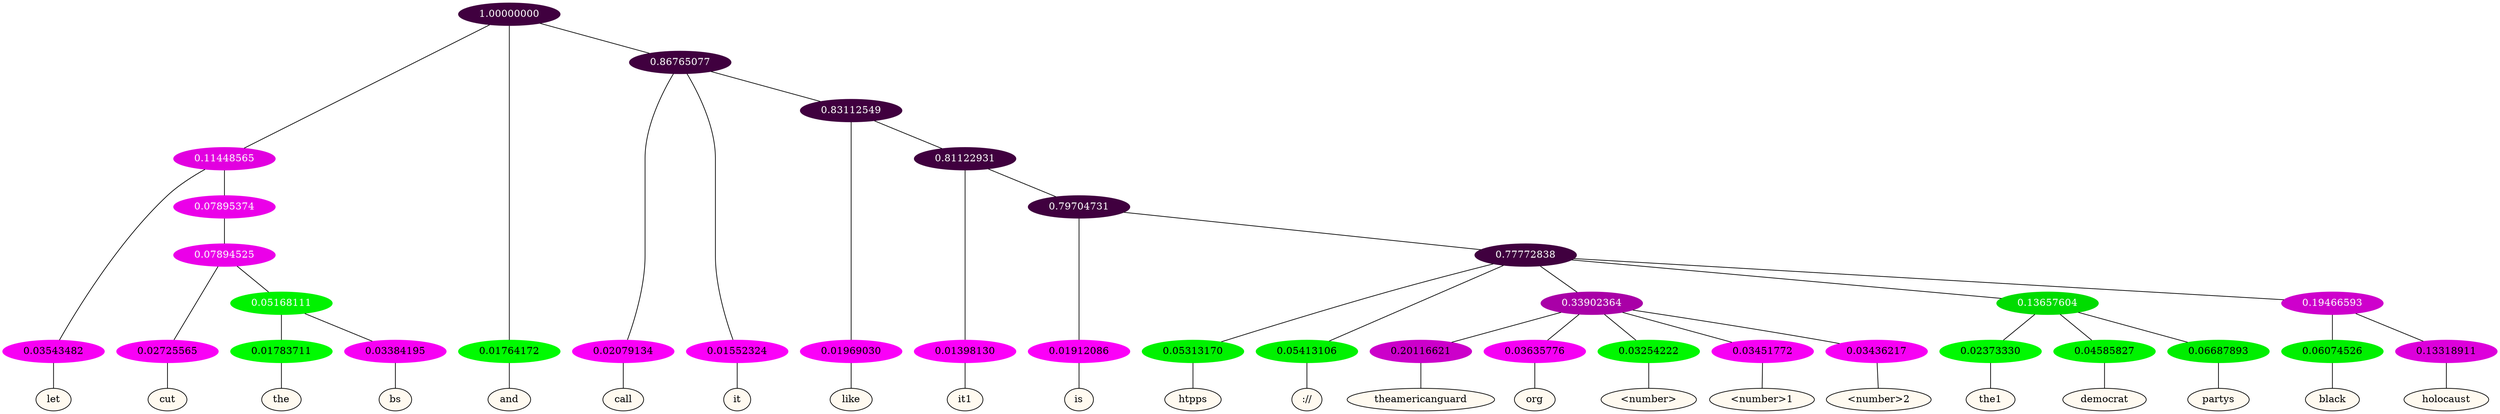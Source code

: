 graph {
	node [format=png height=0.15 nodesep=0.001 ordering=out overlap=prism overlap_scaling=0.01 ranksep=0.001 ratio=0.2 style=filled width=0.15]
	{
		rank=same
		a_w_4 [label=let color=black fillcolor=floralwhite style="filled,solid"]
		a_w_12 [label=cut color=black fillcolor=floralwhite style="filled,solid"]
		a_w_16 [label=the color=black fillcolor=floralwhite style="filled,solid"]
		a_w_17 [label=bs color=black fillcolor=floralwhite style="filled,solid"]
		a_w_2 [label=and color=black fillcolor=floralwhite style="filled,solid"]
		a_w_6 [label=call color=black fillcolor=floralwhite style="filled,solid"]
		a_w_7 [label=it color=black fillcolor=floralwhite style="filled,solid"]
		a_w_10 [label=like color=black fillcolor=floralwhite style="filled,solid"]
		a_w_14 [label=it1 color=black fillcolor=floralwhite style="filled,solid"]
		a_w_18 [label=is color=black fillcolor=floralwhite style="filled,solid"]
		a_w_20 [label=htpps color=black fillcolor=floralwhite style="filled,solid"]
		a_w_21 [label="://" color=black fillcolor=floralwhite style="filled,solid"]
		a_w_25 [label=theamericanguard color=black fillcolor=floralwhite style="filled,solid"]
		a_w_26 [label=org color=black fillcolor=floralwhite style="filled,solid"]
		a_w_27 [label="\<number\>" color=black fillcolor=floralwhite style="filled,solid"]
		a_w_28 [label="\<number\>1" color=black fillcolor=floralwhite style="filled,solid"]
		a_w_29 [label="\<number\>2" color=black fillcolor=floralwhite style="filled,solid"]
		a_w_30 [label=the1 color=black fillcolor=floralwhite style="filled,solid"]
		a_w_31 [label=democrat color=black fillcolor=floralwhite style="filled,solid"]
		a_w_32 [label=partys color=black fillcolor=floralwhite style="filled,solid"]
		a_w_33 [label=black color=black fillcolor=floralwhite style="filled,solid"]
		a_w_34 [label=holocaust color=black fillcolor=floralwhite style="filled,solid"]
	}
	a_n_4 -- a_w_4
	a_n_12 -- a_w_12
	a_n_16 -- a_w_16
	a_n_17 -- a_w_17
	a_n_2 -- a_w_2
	a_n_6 -- a_w_6
	a_n_7 -- a_w_7
	a_n_10 -- a_w_10
	a_n_14 -- a_w_14
	a_n_18 -- a_w_18
	a_n_20 -- a_w_20
	a_n_21 -- a_w_21
	a_n_25 -- a_w_25
	a_n_26 -- a_w_26
	a_n_27 -- a_w_27
	a_n_28 -- a_w_28
	a_n_29 -- a_w_29
	a_n_30 -- a_w_30
	a_n_31 -- a_w_31
	a_n_32 -- a_w_32
	a_n_33 -- a_w_33
	a_n_34 -- a_w_34
	{
		rank=same
		a_n_4 [label=0.03543482 color="0.835 1.000 0.965" fontcolor=black]
		a_n_12 [label=0.02725565 color="0.835 1.000 0.973" fontcolor=black]
		a_n_16 [label=0.01783711 color="0.334 1.000 0.982" fontcolor=black]
		a_n_17 [label=0.03384195 color="0.835 1.000 0.966" fontcolor=black]
		a_n_2 [label=0.01764172 color="0.334 1.000 0.982" fontcolor=black]
		a_n_6 [label=0.02079134 color="0.835 1.000 0.979" fontcolor=black]
		a_n_7 [label=0.01552324 color="0.835 1.000 0.984" fontcolor=black]
		a_n_10 [label=0.01969030 color="0.835 1.000 0.980" fontcolor=black]
		a_n_14 [label=0.01398130 color="0.835 1.000 0.986" fontcolor=black]
		a_n_18 [label=0.01912086 color="0.835 1.000 0.981" fontcolor=black]
		a_n_20 [label=0.05313170 color="0.334 1.000 0.947" fontcolor=black]
		a_n_21 [label=0.05413106 color="0.334 1.000 0.946" fontcolor=black]
		a_n_25 [label=0.20116621 color="0.835 1.000 0.799" fontcolor=black]
		a_n_26 [label=0.03635776 color="0.835 1.000 0.964" fontcolor=black]
		a_n_27 [label=0.03254222 color="0.334 1.000 0.967" fontcolor=black]
		a_n_28 [label=0.03451772 color="0.835 1.000 0.965" fontcolor=black]
		a_n_29 [label=0.03436217 color="0.835 1.000 0.966" fontcolor=black]
		a_n_30 [label=0.02373330 color="0.334 1.000 0.976" fontcolor=black]
		a_n_31 [label=0.04585827 color="0.334 1.000 0.954" fontcolor=black]
		a_n_32 [label=0.06687893 color="0.334 1.000 0.933" fontcolor=black]
		a_n_33 [label=0.06074526 color="0.334 1.000 0.939" fontcolor=black]
		a_n_34 [label=0.13318911 color="0.835 1.000 0.867" fontcolor=black]
	}
	a_n_0 [label=1.00000000 color="0.835 1.000 0.250" fontcolor=grey99]
	a_n_1 [label=0.11448565 color="0.835 1.000 0.886" fontcolor=grey99]
	a_n_0 -- a_n_1
	a_n_0 -- a_n_2
	a_n_3 [label=0.86765077 color="0.835 1.000 0.250" fontcolor=grey99]
	a_n_0 -- a_n_3
	a_n_1 -- a_n_4
	a_n_5 [label=0.07895374 color="0.835 1.000 0.921" fontcolor=grey99]
	a_n_1 -- a_n_5
	a_n_3 -- a_n_6
	a_n_3 -- a_n_7
	a_n_8 [label=0.83112549 color="0.835 1.000 0.250" fontcolor=grey99]
	a_n_3 -- a_n_8
	a_n_9 [label=0.07894525 color="0.835 1.000 0.921" fontcolor=grey99]
	a_n_5 -- a_n_9
	a_n_8 -- a_n_10
	a_n_11 [label=0.81122931 color="0.835 1.000 0.250" fontcolor=grey99]
	a_n_8 -- a_n_11
	a_n_9 -- a_n_12
	a_n_13 [label=0.05168111 color="0.334 1.000 0.948" fontcolor=grey99]
	a_n_9 -- a_n_13
	a_n_11 -- a_n_14
	a_n_15 [label=0.79704731 color="0.835 1.000 0.250" fontcolor=grey99]
	a_n_11 -- a_n_15
	a_n_13 -- a_n_16
	a_n_13 -- a_n_17
	a_n_15 -- a_n_18
	a_n_19 [label=0.77772838 color="0.835 1.000 0.250" fontcolor=grey99]
	a_n_15 -- a_n_19
	a_n_19 -- a_n_20
	a_n_19 -- a_n_21
	a_n_22 [label=0.33902364 color="0.835 1.000 0.661" fontcolor=grey99]
	a_n_19 -- a_n_22
	a_n_23 [label=0.13657604 color="0.334 1.000 0.863" fontcolor=grey99]
	a_n_19 -- a_n_23
	a_n_24 [label=0.19466593 color="0.835 1.000 0.805" fontcolor=grey99]
	a_n_19 -- a_n_24
	a_n_22 -- a_n_25
	a_n_22 -- a_n_26
	a_n_22 -- a_n_27
	a_n_22 -- a_n_28
	a_n_22 -- a_n_29
	a_n_23 -- a_n_30
	a_n_23 -- a_n_31
	a_n_23 -- a_n_32
	a_n_24 -- a_n_33
	a_n_24 -- a_n_34
}
